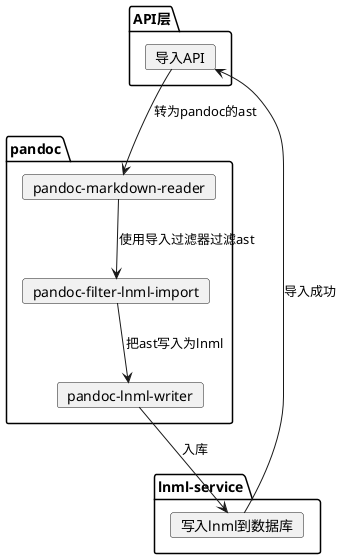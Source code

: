 @startuml 导入流程

folder API层 {
  card 导入API 
}


folder pandoc {
  card "pandoc-markdown-reader" as pmr
  card "pandoc-filter-lnml-import" as pfli
  card "pandoc-lnml-writer" as plw
}

folder lnml-service {
  card 写入lnml到数据库
}

导入API --> pmr: 转为pandoc的ast
pmr --> pfli: 使用导入过滤器过滤ast
pfli --> plw: 把ast写入为lnml

plw --> 写入lnml到数据库: 入库

写入lnml到数据库 --> 导入API: 导入成功

@enduml

@startuml 导出流程

folder API层 {
  card 导出API
}


folder pandoc导入 {
  card "pandoc-markdown-writer" as pmw
  card "pandoc-filter-lnml-export" as pfle
  card "pandoc-lnml-reader" as plr
}

folder lnml-service {
  card 导出数据库为lnml
}

导出API --> 导出数据库为lnml

导出数据库为lnml --> plr: 转为pandoc的ast
plr --> pfle: 使用导出过滤器过滤ast
pfle --> pmw: 把ast写为markdown
pmw -l-> 导出API: 导出成功

@enduml